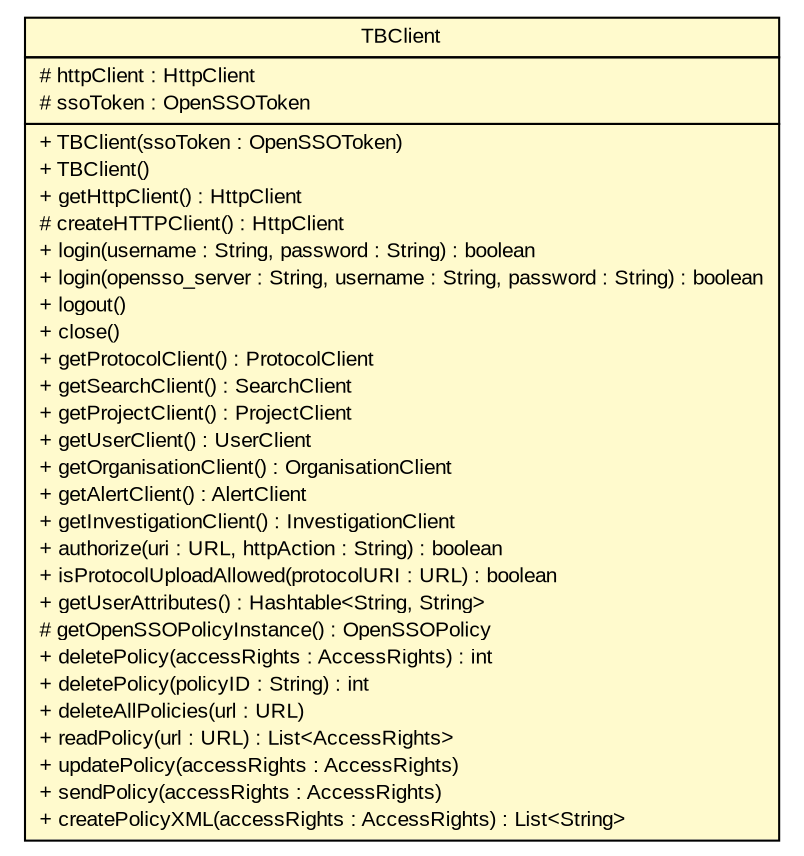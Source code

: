 #!/usr/local/bin/dot
#
# Class diagram 
# Generated by UmlGraph version 4.6 (http://www.spinellis.gr/sw/umlgraph)
#

digraph G {
	edge [fontname="arial",fontsize=10,labelfontname="arial",labelfontsize=10];
	node [fontname="arial",fontsize=10,shape=plaintext];
	// net.toxbank.client.TBClient
	c153 [label=<<table border="0" cellborder="1" cellspacing="0" cellpadding="2" port="p" bgcolor="lemonChiffon" href="./TBClient.html">
		<tr><td><table border="0" cellspacing="0" cellpadding="1">
			<tr><td> TBClient </td></tr>
		</table></td></tr>
		<tr><td><table border="0" cellspacing="0" cellpadding="1">
			<tr><td align="left"> # httpClient : HttpClient </td></tr>
			<tr><td align="left"> # ssoToken : OpenSSOToken </td></tr>
		</table></td></tr>
		<tr><td><table border="0" cellspacing="0" cellpadding="1">
			<tr><td align="left"> + TBClient(ssoToken : OpenSSOToken) </td></tr>
			<tr><td align="left"> + TBClient() </td></tr>
			<tr><td align="left"> + getHttpClient() : HttpClient </td></tr>
			<tr><td align="left"> # createHTTPClient() : HttpClient </td></tr>
			<tr><td align="left"> + login(username : String, password : String) : boolean </td></tr>
			<tr><td align="left"> + login(opensso_server : String, username : String, password : String) : boolean </td></tr>
			<tr><td align="left"> + logout() </td></tr>
			<tr><td align="left"> + close() </td></tr>
			<tr><td align="left"> + getProtocolClient() : ProtocolClient </td></tr>
			<tr><td align="left"> + getSearchClient() : SearchClient </td></tr>
			<tr><td align="left"> + getProjectClient() : ProjectClient </td></tr>
			<tr><td align="left"> + getUserClient() : UserClient </td></tr>
			<tr><td align="left"> + getOrganisationClient() : OrganisationClient </td></tr>
			<tr><td align="left"> + getAlertClient() : AlertClient </td></tr>
			<tr><td align="left"> + getInvestigationClient() : InvestigationClient </td></tr>
			<tr><td align="left"> + authorize(uri : URL, httpAction : String) : boolean </td></tr>
			<tr><td align="left"> + isProtocolUploadAllowed(protocolURI : URL) : boolean </td></tr>
			<tr><td align="left"> + getUserAttributes() : Hashtable&lt;String, String&gt; </td></tr>
			<tr><td align="left"> # getOpenSSOPolicyInstance() : OpenSSOPolicy </td></tr>
			<tr><td align="left"> + deletePolicy(accessRights : AccessRights) : int </td></tr>
			<tr><td align="left"> + deletePolicy(policyID : String) : int </td></tr>
			<tr><td align="left"> + deleteAllPolicies(url : URL) </td></tr>
			<tr><td align="left"> + readPolicy(url : URL) : List&lt;AccessRights&gt; </td></tr>
			<tr><td align="left"> + updatePolicy(accessRights : AccessRights) </td></tr>
			<tr><td align="left"> + sendPolicy(accessRights : AccessRights) </td></tr>
			<tr><td align="left"> + createPolicyXML(accessRights : AccessRights) : List&lt;String&gt; </td></tr>
		</table></td></tr>
		</table>>, fontname="arial", fontcolor="black", fontsize=10.0];
}


